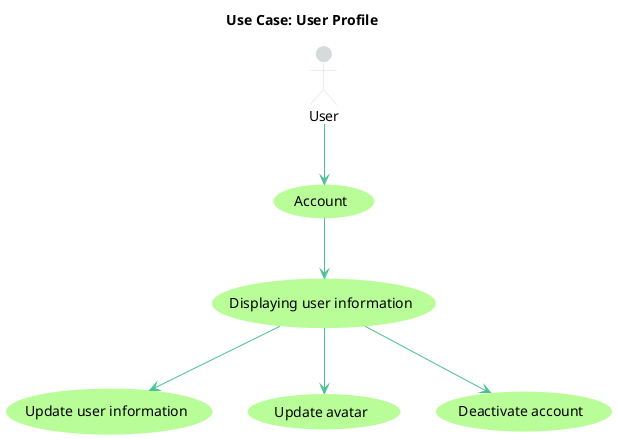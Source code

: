 @startuml

title: Use Case: User Profile


!define RECTANGLE class

skinparam usecase {
    BackgroundColor #D5DBDB
    BorderColor #B9FD99
    ArrowColor #49C191
}

skinparam actor {
    BackgroundColor #F5B7B1
    BorderColor #D5DBDB
}

' Define colors for components
!define USER_COLOR #D5DBDB
!define USE_CASE_COLOR #B9FD99

' Actors
actor :User: USER_COLOR

' Use Cases
usecase (Account) USE_CASE_COLOR
usecase (Displaying user information) USE_CASE_COLOR
usecase (Update user information) USE_CASE_COLOR
usecase (Update avatar) USE_CASE_COLOR
usecase (Deactivate account) USE_CASE_COLOR

' Connections
:User: --> (Account)
(Account) --> (Displaying user information)
(Displaying user information) --> (Update user information)
(Displaying user information) --> (Update avatar)
(Displaying user information) --> (Deactivate account)
@enduml